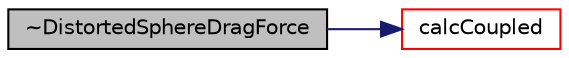 digraph "~DistortedSphereDragForce"
{
  bgcolor="transparent";
  edge [fontname="Helvetica",fontsize="10",labelfontname="Helvetica",labelfontsize="10"];
  node [fontname="Helvetica",fontsize="10",shape=record];
  rankdir="LR";
  Node1 [label="~DistortedSphereDragForce",height=0.2,width=0.4,color="black", fillcolor="grey75", style="filled", fontcolor="black"];
  Node1 -> Node2 [color="midnightblue",fontsize="10",style="solid",fontname="Helvetica"];
  Node2 [label="calcCoupled",height=0.2,width=0.4,color="red",URL="$a00562.html#ab75663629d97d97cca393a26248907c5",tooltip="Calculate the coupled force. "];
}
